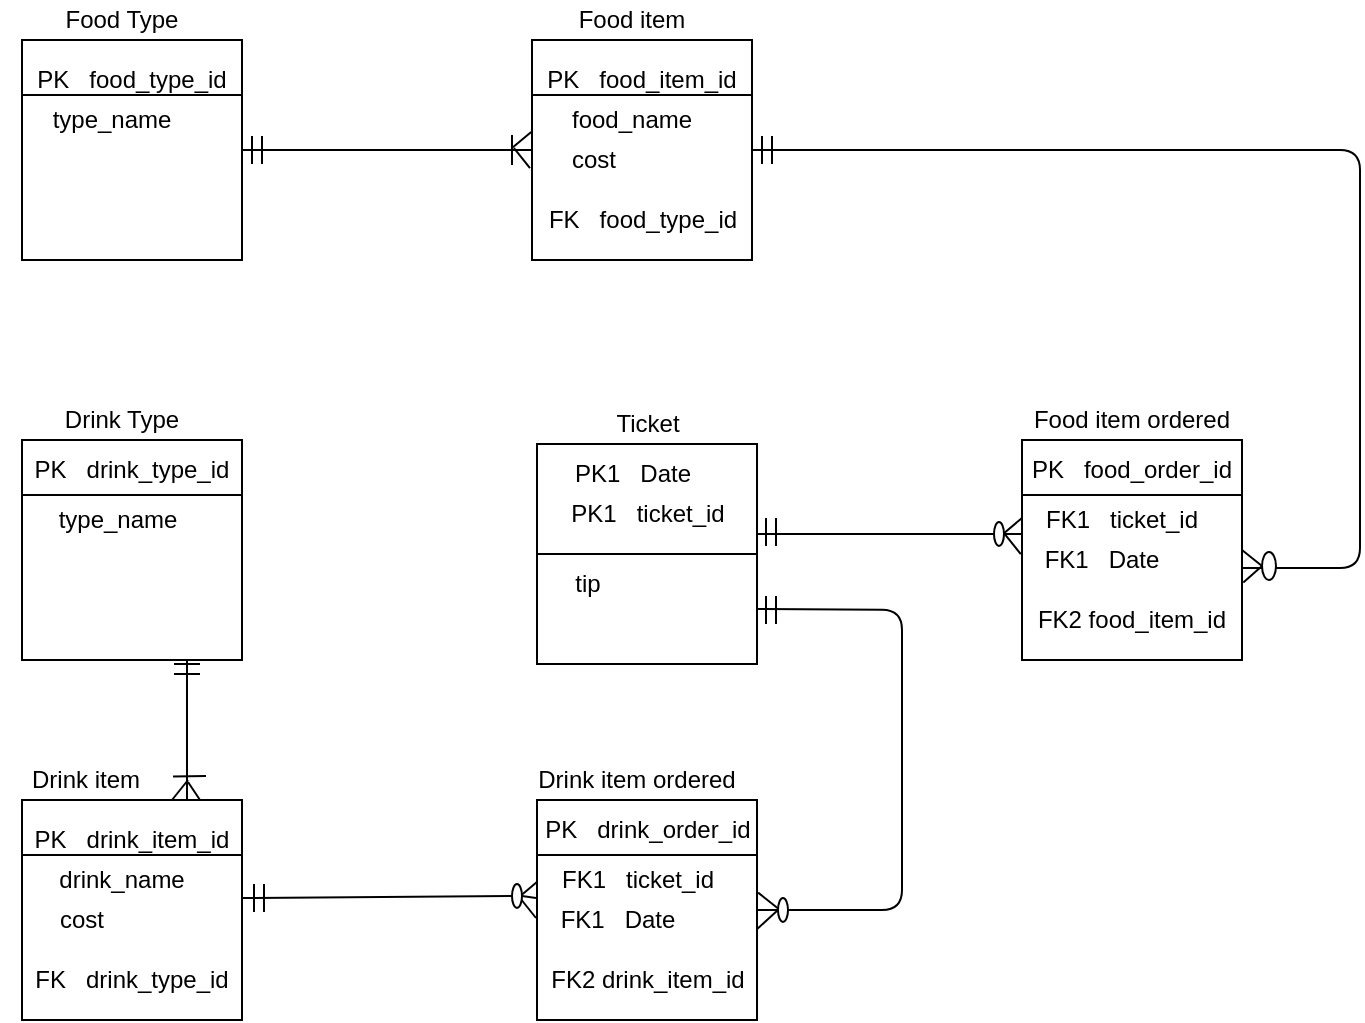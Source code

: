 <mxfile version="13.4.3" type="device"><diagram id="O6l2yG-VkNain3TpiO2E" name="Page-1"><mxGraphModel dx="1673" dy="876" grid="0" gridSize="10" guides="1" tooltips="1" connect="1" arrows="1" fold="1" page="1" pageScale="1" pageWidth="850" pageHeight="1100" math="0" shadow="0"><root><mxCell id="0"/><mxCell id="1" parent="0"/><mxCell id="IHZNTtnrr8T70UE-PSnO-1" value="" style="whiteSpace=wrap;html=1;aspect=fixed;" vertex="1" parent="1"><mxGeometry x="60" y="50" width="110" height="110" as="geometry"/></mxCell><mxCell id="IHZNTtnrr8T70UE-PSnO-7" value="" style="endArrow=none;html=1;exitX=0;exitY=0.25;exitDx=0;exitDy=0;entryX=1;entryY=0.25;entryDx=0;entryDy=0;" edge="1" parent="1" source="IHZNTtnrr8T70UE-PSnO-1" target="IHZNTtnrr8T70UE-PSnO-1"><mxGeometry width="50" height="50" relative="1" as="geometry"><mxPoint x="400" y="430" as="sourcePoint"/><mxPoint x="450" y="380" as="targetPoint"/></mxGeometry></mxCell><mxCell id="IHZNTtnrr8T70UE-PSnO-10" value="" style="whiteSpace=wrap;html=1;aspect=fixed;" vertex="1" parent="1"><mxGeometry x="60" y="430" width="110" height="110" as="geometry"/></mxCell><mxCell id="IHZNTtnrr8T70UE-PSnO-11" value="" style="endArrow=none;html=1;exitX=0;exitY=0.25;exitDx=0;exitDy=0;entryX=1;entryY=0.25;entryDx=0;entryDy=0;" edge="1" parent="1" source="IHZNTtnrr8T70UE-PSnO-10" target="IHZNTtnrr8T70UE-PSnO-10"><mxGeometry width="50" height="50" relative="1" as="geometry"><mxPoint x="560" y="590" as="sourcePoint"/><mxPoint x="610" y="540" as="targetPoint"/></mxGeometry></mxCell><mxCell id="IHZNTtnrr8T70UE-PSnO-12" value="" style="whiteSpace=wrap;html=1;aspect=fixed;" vertex="1" parent="1"><mxGeometry x="315" y="50" width="110" height="110" as="geometry"/></mxCell><mxCell id="IHZNTtnrr8T70UE-PSnO-13" value="" style="endArrow=none;html=1;exitX=0;exitY=0.25;exitDx=0;exitDy=0;entryX=1;entryY=0.25;entryDx=0;entryDy=0;" edge="1" parent="1" source="IHZNTtnrr8T70UE-PSnO-12" target="IHZNTtnrr8T70UE-PSnO-12"><mxGeometry width="50" height="50" relative="1" as="geometry"><mxPoint x="730" y="450" as="sourcePoint"/><mxPoint x="780" y="400" as="targetPoint"/></mxGeometry></mxCell><mxCell id="IHZNTtnrr8T70UE-PSnO-14" value="" style="whiteSpace=wrap;html=1;aspect=fixed;" vertex="1" parent="1"><mxGeometry x="560" y="250" width="110" height="110" as="geometry"/></mxCell><mxCell id="IHZNTtnrr8T70UE-PSnO-15" value="" style="endArrow=none;html=1;exitX=0;exitY=0.25;exitDx=0;exitDy=0;entryX=1;entryY=0.25;entryDx=0;entryDy=0;" edge="1" parent="1" source="IHZNTtnrr8T70UE-PSnO-14" target="IHZNTtnrr8T70UE-PSnO-14"><mxGeometry width="50" height="50" relative="1" as="geometry"><mxPoint x="990" y="590" as="sourcePoint"/><mxPoint x="1040" y="540" as="targetPoint"/></mxGeometry></mxCell><mxCell id="IHZNTtnrr8T70UE-PSnO-16" value="&lt;span style=&quot;color: rgba(0 , 0 , 0 , 0) ; font-family: monospace ; font-size: 0px&quot;&gt;%3CmxGraphModel%3E%3Croot%3E%3CmxCell%20id%3D%220%22%2F%3E%3CmxCell%20id%3D%221%22%20parent%3D%220%22%2F%3E%3CmxCell%20id%3D%222%22%20value%3D%22PK%26amp%3Bnbsp%3B%20%26amp%3Bnbsp%3Bfood_type_id%22%20style%3D%22text%3Bhtml%3D1%3BstrokeColor%3Dnone%3BfillColor%3Dnone%3Balign%3Dcenter%3BverticalAlign%3Dmiddle%3BwhiteSpace%3Dwrap%3Brounded%3D0%3B%22%20vertex%3D%221%22%20parent%3D%221%22%3E%3CmxGeometry%20x%3D%2260%22%20y%3D%2250%22%20width%3D%22110%22%20height%3D%2220%22%20as%3D%22geometry%22%2F%3E%3C%2FmxCell%3E%3C%2Froot%3E%3C%2FmxGraphModel%3E&lt;/span&gt;" style="whiteSpace=wrap;html=1;aspect=fixed;" vertex="1" parent="1"><mxGeometry x="317.5" y="252" width="110" height="110" as="geometry"/></mxCell><mxCell id="IHZNTtnrr8T70UE-PSnO-18" value="&lt;span style=&quot;color: rgba(0 , 0 , 0 , 0) ; font-family: monospace ; font-size: 0px&quot;&gt;%3CmxGraphModel%3E%3Croot%3E%3CmxCell%20id%3D%220%22%2F%3E%3CmxCell%20id%3D%221%22%20parent%3D%220%22%2F%3E%3CmxCell%20id%3D%222%22%20value%3D%22PK%26amp%3Bnbsp%3B%20%26amp%3Bnbsp%3Bfood_type_id%22%20style%3D%22text%3Bhtml%3D1%3BstrokeColor%3Dnone%3BfillColor%3Dnone%3Balign%3Dcenter%3BverticalAlign%3Dmiddle%3BwhiteSpace%3Dwrap%3Brounded%3D0%3B%22%20vertex%3D%221%22%20parent%3D%221%22%3E%3CmxGeometry%20x%3D%2260%22%20y%3D%2250%22%20width%3D%22110%22%20height%3D%2220%22%20as%3D%22geometry%22%2F%3E%3C%2FmxCell%3E%3C%2Froot%3E%3C%2FmxGraphModel%3E&lt;/span&gt;" style="whiteSpace=wrap;html=1;aspect=fixed;" vertex="1" parent="1"><mxGeometry x="60" y="250" width="110" height="110" as="geometry"/></mxCell><mxCell id="IHZNTtnrr8T70UE-PSnO-19" value="" style="endArrow=none;html=1;exitX=0;exitY=0.25;exitDx=0;exitDy=0;entryX=1;entryY=0.25;entryDx=0;entryDy=0;" edge="1" parent="1" source="IHZNTtnrr8T70UE-PSnO-18" target="IHZNTtnrr8T70UE-PSnO-18"><mxGeometry width="50" height="50" relative="1" as="geometry"><mxPoint x="400" y="630" as="sourcePoint"/><mxPoint x="450" y="580" as="targetPoint"/></mxGeometry></mxCell><mxCell id="IHZNTtnrr8T70UE-PSnO-22" value="Food Type" style="text;html=1;strokeColor=none;fillColor=none;align=center;verticalAlign=middle;whiteSpace=wrap;rounded=0;" vertex="1" parent="1"><mxGeometry x="60" y="30" width="100" height="20" as="geometry"/></mxCell><mxCell id="IHZNTtnrr8T70UE-PSnO-23" value="Drink Type" style="text;html=1;strokeColor=none;fillColor=none;align=center;verticalAlign=middle;whiteSpace=wrap;rounded=0;" vertex="1" parent="1"><mxGeometry x="60" y="230" width="100" height="20" as="geometry"/></mxCell><mxCell id="IHZNTtnrr8T70UE-PSnO-24" value="Drink item" style="text;html=1;strokeColor=none;fillColor=none;align=center;verticalAlign=middle;whiteSpace=wrap;rounded=0;" vertex="1" parent="1"><mxGeometry x="49" y="410" width="86" height="20" as="geometry"/></mxCell><mxCell id="IHZNTtnrr8T70UE-PSnO-25" value="Food item" style="text;html=1;strokeColor=none;fillColor=none;align=center;verticalAlign=middle;whiteSpace=wrap;rounded=0;" vertex="1" parent="1"><mxGeometry x="315" y="30" width="100" height="20" as="geometry"/></mxCell><mxCell id="IHZNTtnrr8T70UE-PSnO-26" value="Ticket" style="text;html=1;strokeColor=none;fillColor=none;align=center;verticalAlign=middle;whiteSpace=wrap;rounded=0;" vertex="1" parent="1"><mxGeometry x="322.5" y="232" width="100" height="20" as="geometry"/></mxCell><mxCell id="IHZNTtnrr8T70UE-PSnO-27" value="Food item ordered" style="text;html=1;strokeColor=none;fillColor=none;align=center;verticalAlign=middle;whiteSpace=wrap;rounded=0;" vertex="1" parent="1"><mxGeometry x="555" y="230" width="120" height="20" as="geometry"/></mxCell><mxCell id="IHZNTtnrr8T70UE-PSnO-28" value="Drink item ordered" style="text;html=1;strokeColor=none;fillColor=none;align=center;verticalAlign=middle;whiteSpace=wrap;rounded=0;" vertex="1" parent="1"><mxGeometry x="305" y="410" width="125" height="20" as="geometry"/></mxCell><mxCell id="IHZNTtnrr8T70UE-PSnO-31" value="PK&amp;nbsp; &amp;nbsp;food_type_id" style="text;html=1;strokeColor=none;fillColor=none;align=center;verticalAlign=middle;whiteSpace=wrap;rounded=0;" vertex="1" parent="1"><mxGeometry x="60" y="60" width="110" height="20" as="geometry"/></mxCell><mxCell id="IHZNTtnrr8T70UE-PSnO-32" value="PK&amp;nbsp; &amp;nbsp;drink_type_id" style="text;html=1;strokeColor=none;fillColor=none;align=center;verticalAlign=middle;whiteSpace=wrap;rounded=0;" vertex="1" parent="1"><mxGeometry x="60" y="255" width="110" height="20" as="geometry"/></mxCell><mxCell id="IHZNTtnrr8T70UE-PSnO-33" value="PK&amp;nbsp; &amp;nbsp;drink_item_id" style="text;html=1;strokeColor=none;fillColor=none;align=center;verticalAlign=middle;whiteSpace=wrap;rounded=0;" vertex="1" parent="1"><mxGeometry x="60" y="440" width="110" height="20" as="geometry"/></mxCell><mxCell id="IHZNTtnrr8T70UE-PSnO-34" value="PK&amp;nbsp; &amp;nbsp;food_item_id" style="text;html=1;strokeColor=none;fillColor=none;align=center;verticalAlign=middle;whiteSpace=wrap;rounded=0;" vertex="1" parent="1"><mxGeometry x="315" y="60" width="110" height="20" as="geometry"/></mxCell><mxCell id="IHZNTtnrr8T70UE-PSnO-35" value="PK1&amp;nbsp; &amp;nbsp;ticket_id" style="text;html=1;strokeColor=none;fillColor=none;align=center;verticalAlign=middle;whiteSpace=wrap;rounded=0;" vertex="1" parent="1"><mxGeometry x="317.5" y="277" width="110" height="20" as="geometry"/></mxCell><mxCell id="IHZNTtnrr8T70UE-PSnO-37" value="PK&amp;nbsp; &amp;nbsp;food_order_id" style="text;html=1;strokeColor=none;fillColor=none;align=center;verticalAlign=middle;whiteSpace=wrap;rounded=0;" vertex="1" parent="1"><mxGeometry x="560" y="255" width="110" height="20" as="geometry"/></mxCell><mxCell id="IHZNTtnrr8T70UE-PSnO-38" value="&lt;span style=&quot;color: rgba(0 , 0 , 0 , 0) ; font-family: monospace ; font-size: 0px&quot;&gt;%3CmxGraphModel%3E%3Croot%3E%3CmxCell%20id%3D%220%22%2F%3E%3CmxCell%20id%3D%221%22%20parent%3D%220%22%2F%3E%3CmxCell%20id%3D%222%22%20value%3D%22type_name%22%20style%3D%22text%3Bhtml%3D1%3BstrokeColor%3Dnone%3BfillColor%3Dnone%3Balign%3Dcenter%3BverticalAlign%3Dmiddle%3BwhiteSpace%3Dwrap%3Brounded%3D0%3B%22%20vertex%3D%221%22%20parent%3D%221%22%3E%3CmxGeometry%20x%3D%2295%22%20y%3D%22280%22%20width%3D%2240%22%20height%3D%2220%22%20as%3D%22geometry%22%2F%3E%3C%2FmxCell%3E%3C%2Froot%3E%3C%2FmxGraphModel%3E&lt;/span&gt;" style="text;html=1;strokeColor=none;fillColor=none;align=center;verticalAlign=middle;whiteSpace=wrap;rounded=0;" vertex="1" parent="1"><mxGeometry x="70" y="80" width="40" height="20" as="geometry"/></mxCell><mxCell id="IHZNTtnrr8T70UE-PSnO-40" value="type_name" style="text;html=1;strokeColor=none;fillColor=none;align=center;verticalAlign=middle;whiteSpace=wrap;rounded=0;" vertex="1" parent="1"><mxGeometry x="88" y="280" width="40" height="20" as="geometry"/></mxCell><mxCell id="IHZNTtnrr8T70UE-PSnO-41" value="type_name" style="text;html=1;strokeColor=none;fillColor=none;align=center;verticalAlign=middle;whiteSpace=wrap;rounded=0;" vertex="1" parent="1"><mxGeometry x="85" y="80" width="40" height="20" as="geometry"/></mxCell><mxCell id="IHZNTtnrr8T70UE-PSnO-42" value="drink_name" style="text;html=1;strokeColor=none;fillColor=none;align=center;verticalAlign=middle;whiteSpace=wrap;rounded=0;" vertex="1" parent="1"><mxGeometry x="90" y="460" width="40" height="20" as="geometry"/></mxCell><mxCell id="IHZNTtnrr8T70UE-PSnO-43" value="food_name" style="text;html=1;strokeColor=none;fillColor=none;align=center;verticalAlign=middle;whiteSpace=wrap;rounded=0;" vertex="1" parent="1"><mxGeometry x="345" y="80" width="40" height="20" as="geometry"/></mxCell><mxCell id="IHZNTtnrr8T70UE-PSnO-44" value="cost" style="text;html=1;strokeColor=none;fillColor=none;align=center;verticalAlign=middle;whiteSpace=wrap;rounded=0;" vertex="1" parent="1"><mxGeometry x="326" y="100" width="40" height="20" as="geometry"/></mxCell><mxCell id="IHZNTtnrr8T70UE-PSnO-45" value="FK&amp;nbsp; &amp;nbsp;food_type_id" style="text;html=1;strokeColor=none;fillColor=none;align=center;verticalAlign=middle;whiteSpace=wrap;rounded=0;" vertex="1" parent="1"><mxGeometry x="312.5" y="130" width="115" height="20" as="geometry"/></mxCell><mxCell id="IHZNTtnrr8T70UE-PSnO-46" value="PK1&amp;nbsp; &amp;nbsp;Date" style="text;html=1;strokeColor=none;fillColor=none;align=center;verticalAlign=middle;whiteSpace=wrap;rounded=0;" vertex="1" parent="1"><mxGeometry x="332.5" y="257" width="65" height="20" as="geometry"/></mxCell><mxCell id="IHZNTtnrr8T70UE-PSnO-50" value="" style="endArrow=none;html=1;exitX=0;exitY=0.5;exitDx=0;exitDy=0;entryX=1;entryY=0.5;entryDx=0;entryDy=0;" edge="1" parent="1" source="IHZNTtnrr8T70UE-PSnO-16" target="IHZNTtnrr8T70UE-PSnO-16"><mxGeometry width="50" height="50" relative="1" as="geometry"><mxPoint x="387.5" y="432" as="sourcePoint"/><mxPoint x="437.5" y="382" as="targetPoint"/></mxGeometry></mxCell><mxCell id="IHZNTtnrr8T70UE-PSnO-51" value="tip" style="text;html=1;strokeColor=none;fillColor=none;align=center;verticalAlign=middle;whiteSpace=wrap;rounded=0;" vertex="1" parent="1"><mxGeometry x="322.5" y="312" width="40" height="20" as="geometry"/></mxCell><mxCell id="IHZNTtnrr8T70UE-PSnO-53" style="edgeStyle=orthogonalEdgeStyle;rounded=0;orthogonalLoop=1;jettySize=auto;html=1;exitX=0.5;exitY=1;exitDx=0;exitDy=0;" edge="1" parent="1" source="IHZNTtnrr8T70UE-PSnO-16" target="IHZNTtnrr8T70UE-PSnO-16"><mxGeometry relative="1" as="geometry"/></mxCell><mxCell id="IHZNTtnrr8T70UE-PSnO-54" value="FK1&amp;nbsp; &amp;nbsp;ticket_id" style="text;html=1;strokeColor=none;fillColor=none;align=center;verticalAlign=middle;whiteSpace=wrap;rounded=0;" vertex="1" parent="1"><mxGeometry x="555" y="280" width="110" height="20" as="geometry"/></mxCell><mxCell id="IHZNTtnrr8T70UE-PSnO-55" value="FK1&amp;nbsp; &amp;nbsp;Date" style="text;html=1;strokeColor=none;fillColor=none;align=center;verticalAlign=middle;whiteSpace=wrap;rounded=0;" vertex="1" parent="1"><mxGeometry x="565" y="300" width="70" height="20" as="geometry"/></mxCell><mxCell id="IHZNTtnrr8T70UE-PSnO-57" value="FK2 food_item_id" style="text;html=1;strokeColor=none;fillColor=none;align=center;verticalAlign=middle;whiteSpace=wrap;rounded=0;" vertex="1" parent="1"><mxGeometry x="565" y="330" width="100" height="20" as="geometry"/></mxCell><mxCell id="IHZNTtnrr8T70UE-PSnO-59" value="" style="whiteSpace=wrap;html=1;aspect=fixed;" vertex="1" parent="1"><mxGeometry x="317.5" y="430" width="110" height="110" as="geometry"/></mxCell><mxCell id="IHZNTtnrr8T70UE-PSnO-60" value="" style="endArrow=none;html=1;exitX=0;exitY=0.25;exitDx=0;exitDy=0;entryX=1;entryY=0.25;entryDx=0;entryDy=0;" edge="1" parent="1" source="IHZNTtnrr8T70UE-PSnO-59" target="IHZNTtnrr8T70UE-PSnO-59"><mxGeometry width="50" height="50" relative="1" as="geometry"><mxPoint x="747.5" y="770" as="sourcePoint"/><mxPoint x="797.5" y="720" as="targetPoint"/></mxGeometry></mxCell><mxCell id="IHZNTtnrr8T70UE-PSnO-61" value="PK&amp;nbsp; &amp;nbsp;drink_order_id" style="text;html=1;strokeColor=none;fillColor=none;align=center;verticalAlign=middle;whiteSpace=wrap;rounded=0;" vertex="1" parent="1"><mxGeometry x="317.5" y="435" width="110" height="20" as="geometry"/></mxCell><mxCell id="IHZNTtnrr8T70UE-PSnO-62" value="FK1&amp;nbsp; &amp;nbsp;ticket_id" style="text;html=1;strokeColor=none;fillColor=none;align=center;verticalAlign=middle;whiteSpace=wrap;rounded=0;" vertex="1" parent="1"><mxGeometry x="312.5" y="460" width="110" height="20" as="geometry"/></mxCell><mxCell id="IHZNTtnrr8T70UE-PSnO-63" value="FK1&amp;nbsp; &amp;nbsp;Date" style="text;html=1;strokeColor=none;fillColor=none;align=center;verticalAlign=middle;whiteSpace=wrap;rounded=0;" vertex="1" parent="1"><mxGeometry x="322.5" y="480" width="70" height="20" as="geometry"/></mxCell><mxCell id="IHZNTtnrr8T70UE-PSnO-64" value="FK2 drink_item_id" style="text;html=1;strokeColor=none;fillColor=none;align=center;verticalAlign=middle;whiteSpace=wrap;rounded=0;" vertex="1" parent="1"><mxGeometry x="322.5" y="510" width="100" height="20" as="geometry"/></mxCell><mxCell id="IHZNTtnrr8T70UE-PSnO-65" value="cost" style="text;html=1;strokeColor=none;fillColor=none;align=center;verticalAlign=middle;whiteSpace=wrap;rounded=0;" vertex="1" parent="1"><mxGeometry x="70" y="480" width="40" height="20" as="geometry"/></mxCell><mxCell id="IHZNTtnrr8T70UE-PSnO-66" value="FK&amp;nbsp; &amp;nbsp;drink_type_id" style="text;html=1;strokeColor=none;fillColor=none;align=center;verticalAlign=middle;whiteSpace=wrap;rounded=0;" vertex="1" parent="1"><mxGeometry x="60" y="510" width="110" height="20" as="geometry"/></mxCell><mxCell id="IHZNTtnrr8T70UE-PSnO-67" value="" style="endArrow=none;html=1;exitX=1;exitY=0.5;exitDx=0;exitDy=0;entryX=0;entryY=0.5;entryDx=0;entryDy=0;" edge="1" parent="1" source="IHZNTtnrr8T70UE-PSnO-1" target="IHZNTtnrr8T70UE-PSnO-12"><mxGeometry width="50" height="50" relative="1" as="geometry"><mxPoint x="399" y="407" as="sourcePoint"/><mxPoint x="449" y="357" as="targetPoint"/></mxGeometry></mxCell><mxCell id="IHZNTtnrr8T70UE-PSnO-68" value="" style="endArrow=none;html=1;exitX=1;exitY=0.5;exitDx=0;exitDy=0;" edge="1" parent="1" source="IHZNTtnrr8T70UE-PSnO-106"><mxGeometry width="50" height="50" relative="1" as="geometry"><mxPoint x="170" y="479" as="sourcePoint"/><mxPoint x="317" y="479" as="targetPoint"/></mxGeometry></mxCell><mxCell id="IHZNTtnrr8T70UE-PSnO-69" value="" style="endArrow=none;html=1;exitX=1;exitY=0.5;exitDx=0;exitDy=0;" edge="1" parent="1" source="IHZNTtnrr8T70UE-PSnO-108"><mxGeometry width="50" height="50" relative="1" as="geometry"><mxPoint x="427.5" y="297" as="sourcePoint"/><mxPoint x="560" y="297" as="targetPoint"/></mxGeometry></mxCell><mxCell id="IHZNTtnrr8T70UE-PSnO-70" value="" style="endArrow=none;html=1;exitX=1;exitY=0.5;exitDx=0;exitDy=0;entryX=1;entryY=0.582;entryDx=0;entryDy=0;entryPerimeter=0;" edge="1" parent="1" source="IHZNTtnrr8T70UE-PSnO-12" target="IHZNTtnrr8T70UE-PSnO-14"><mxGeometry width="50" height="50" relative="1" as="geometry"><mxPoint x="399" y="407" as="sourcePoint"/><mxPoint x="449" y="357" as="targetPoint"/><Array as="points"><mxPoint x="729" y="105"/><mxPoint x="729" y="314"/></Array></mxGeometry></mxCell><mxCell id="IHZNTtnrr8T70UE-PSnO-71" value="" style="endArrow=none;html=1;entryX=1;entryY=0.75;entryDx=0;entryDy=0;exitX=1;exitY=0.5;exitDx=0;exitDy=0;" edge="1" parent="1" source="IHZNTtnrr8T70UE-PSnO-59" target="IHZNTtnrr8T70UE-PSnO-16"><mxGeometry width="50" height="50" relative="1" as="geometry"><mxPoint x="399" y="407" as="sourcePoint"/><mxPoint x="449" y="357" as="targetPoint"/><Array as="points"><mxPoint x="500" y="485"/><mxPoint x="500" y="411"/><mxPoint x="500" y="335"/></Array></mxGeometry></mxCell><mxCell id="IHZNTtnrr8T70UE-PSnO-72" value="" style="endArrow=none;html=1;exitX=0.75;exitY=0;exitDx=0;exitDy=0;entryX=0.75;entryY=1;entryDx=0;entryDy=0;" edge="1" parent="1" source="IHZNTtnrr8T70UE-PSnO-10" target="IHZNTtnrr8T70UE-PSnO-18"><mxGeometry width="50" height="50" relative="1" as="geometry"><mxPoint x="399" y="407" as="sourcePoint"/><mxPoint x="449" y="357" as="targetPoint"/></mxGeometry></mxCell><mxCell id="IHZNTtnrr8T70UE-PSnO-73" value="" style="endArrow=none;html=1;exitX=1;exitY=1;exitDx=0;exitDy=0;" edge="1" parent="1" source="IHZNTtnrr8T70UE-PSnO-24"><mxGeometry width="50" height="50" relative="1" as="geometry"><mxPoint x="399" y="407" as="sourcePoint"/><mxPoint x="143" y="420" as="targetPoint"/></mxGeometry></mxCell><mxCell id="IHZNTtnrr8T70UE-PSnO-74" value="" style="endArrow=none;html=1;" edge="1" parent="1"><mxGeometry width="50" height="50" relative="1" as="geometry"><mxPoint x="149" y="430" as="sourcePoint"/><mxPoint x="143" y="421" as="targetPoint"/><Array as="points"><mxPoint x="143" y="421"/></Array></mxGeometry></mxCell><mxCell id="IHZNTtnrr8T70UE-PSnO-75" value="" style="endArrow=none;html=1;" edge="1" parent="1"><mxGeometry width="50" height="50" relative="1" as="geometry"><mxPoint x="136" y="362" as="sourcePoint"/><mxPoint x="149" y="362" as="targetPoint"/></mxGeometry></mxCell><mxCell id="IHZNTtnrr8T70UE-PSnO-77" value="" style="endArrow=none;html=1;" edge="1" parent="1"><mxGeometry width="50" height="50" relative="1" as="geometry"><mxPoint x="136" y="367" as="sourcePoint"/><mxPoint x="149" y="367" as="targetPoint"/></mxGeometry></mxCell><mxCell id="IHZNTtnrr8T70UE-PSnO-78" value="" style="endArrow=none;html=1;exitX=1.006;exitY=0.414;exitDx=0;exitDy=0;exitPerimeter=0;" edge="1" parent="1" source="IHZNTtnrr8T70UE-PSnO-24"><mxGeometry width="50" height="50" relative="1" as="geometry"><mxPoint x="277" y="392" as="sourcePoint"/><mxPoint x="152" y="418" as="targetPoint"/></mxGeometry></mxCell><mxCell id="IHZNTtnrr8T70UE-PSnO-81" value="" style="endArrow=none;html=1;" edge="1" parent="1"><mxGeometry width="50" height="50" relative="1" as="geometry"><mxPoint x="432" y="303" as="sourcePoint"/><mxPoint x="432" y="289" as="targetPoint"/></mxGeometry></mxCell><mxCell id="IHZNTtnrr8T70UE-PSnO-82" value="" style="endArrow=none;html=1;" edge="1" parent="1"><mxGeometry width="50" height="50" relative="1" as="geometry"><mxPoint x="437" y="303" as="sourcePoint"/><mxPoint x="437" y="289" as="targetPoint"/></mxGeometry></mxCell><mxCell id="IHZNTtnrr8T70UE-PSnO-83" value="" style="endArrow=none;html=1;" edge="1" parent="1"><mxGeometry width="50" height="50" relative="1" as="geometry"><mxPoint x="175" y="112" as="sourcePoint"/><mxPoint x="175" y="98" as="targetPoint"/></mxGeometry></mxCell><mxCell id="IHZNTtnrr8T70UE-PSnO-84" value="" style="endArrow=none;html=1;" edge="1" parent="1"><mxGeometry width="50" height="50" relative="1" as="geometry"><mxPoint x="180" y="112" as="sourcePoint"/><mxPoint x="180" y="98" as="targetPoint"/></mxGeometry></mxCell><mxCell id="IHZNTtnrr8T70UE-PSnO-85" value="" style="endArrow=none;html=1;" edge="1" parent="1"><mxGeometry width="50" height="50" relative="1" as="geometry"><mxPoint x="430" y="112" as="sourcePoint"/><mxPoint x="430" y="98" as="targetPoint"/></mxGeometry></mxCell><mxCell id="IHZNTtnrr8T70UE-PSnO-86" value="" style="endArrow=none;html=1;" edge="1" parent="1"><mxGeometry width="50" height="50" relative="1" as="geometry"><mxPoint x="435" y="112" as="sourcePoint"/><mxPoint x="435" y="98" as="targetPoint"/></mxGeometry></mxCell><mxCell id="IHZNTtnrr8T70UE-PSnO-87" value="" style="endArrow=none;html=1;" edge="1" parent="1"><mxGeometry width="50" height="50" relative="1" as="geometry"><mxPoint x="176" y="486" as="sourcePoint"/><mxPoint x="176" y="472" as="targetPoint"/></mxGeometry></mxCell><mxCell id="IHZNTtnrr8T70UE-PSnO-88" value="" style="endArrow=none;html=1;" edge="1" parent="1"><mxGeometry width="50" height="50" relative="1" as="geometry"><mxPoint x="181" y="486" as="sourcePoint"/><mxPoint x="181" y="472" as="targetPoint"/></mxGeometry></mxCell><mxCell id="IHZNTtnrr8T70UE-PSnO-92" value="" style="endArrow=none;html=1;exitX=1;exitY=0.5;exitDx=0;exitDy=0;" edge="1" parent="1" source="IHZNTtnrr8T70UE-PSnO-14"><mxGeometry width="50" height="50" relative="1" as="geometry"><mxPoint x="649" y="394" as="sourcePoint"/><mxPoint x="680" y="313" as="targetPoint"/></mxGeometry></mxCell><mxCell id="IHZNTtnrr8T70UE-PSnO-93" value="" style="endArrow=none;html=1;exitX=1.006;exitY=0.648;exitDx=0;exitDy=0;exitPerimeter=0;" edge="1" parent="1" source="IHZNTtnrr8T70UE-PSnO-14"><mxGeometry width="50" height="50" relative="1" as="geometry"><mxPoint x="649" y="394" as="sourcePoint"/><mxPoint x="680" y="313" as="targetPoint"/></mxGeometry></mxCell><mxCell id="IHZNTtnrr8T70UE-PSnO-94" value="" style="endArrow=none;html=1;exitX=1.005;exitY=0.421;exitDx=0;exitDy=0;exitPerimeter=0;" edge="1" parent="1" source="IHZNTtnrr8T70UE-PSnO-59"><mxGeometry width="50" height="50" relative="1" as="geometry"><mxPoint x="449" y="494" as="sourcePoint"/><mxPoint x="439" y="485" as="targetPoint"/></mxGeometry></mxCell><mxCell id="IHZNTtnrr8T70UE-PSnO-95" value="" style="endArrow=none;html=1;exitX=1.002;exitY=0.585;exitDx=0;exitDy=0;exitPerimeter=0;" edge="1" parent="1" source="IHZNTtnrr8T70UE-PSnO-59"><mxGeometry width="50" height="50" relative="1" as="geometry"><mxPoint x="449" y="494" as="sourcePoint"/><mxPoint x="438" y="485" as="targetPoint"/></mxGeometry></mxCell><mxCell id="IHZNTtnrr8T70UE-PSnO-96" value="" style="endArrow=none;html=1;" edge="1" parent="1"><mxGeometry width="50" height="50" relative="1" as="geometry"><mxPoint x="432" y="342" as="sourcePoint"/><mxPoint x="432" y="328" as="targetPoint"/></mxGeometry></mxCell><mxCell id="IHZNTtnrr8T70UE-PSnO-97" value="" style="endArrow=none;html=1;" edge="1" parent="1"><mxGeometry width="50" height="50" relative="1" as="geometry"><mxPoint x="437" y="342" as="sourcePoint"/><mxPoint x="437" y="328" as="targetPoint"/></mxGeometry></mxCell><mxCell id="IHZNTtnrr8T70UE-PSnO-98" value="" style="endArrow=none;html=1;entryX=0.001;entryY=0.372;entryDx=0;entryDy=0;entryPerimeter=0;" edge="1" parent="1" target="IHZNTtnrr8T70UE-PSnO-59"><mxGeometry width="50" height="50" relative="1" as="geometry"><mxPoint x="308" y="479" as="sourcePoint"/><mxPoint x="337" y="416" as="targetPoint"/></mxGeometry></mxCell><mxCell id="IHZNTtnrr8T70UE-PSnO-99" value="" style="endArrow=none;html=1;" edge="1" parent="1"><mxGeometry width="50" height="50" relative="1" as="geometry"><mxPoint x="317" y="489" as="sourcePoint"/><mxPoint x="309" y="479" as="targetPoint"/></mxGeometry></mxCell><mxCell id="IHZNTtnrr8T70UE-PSnO-100" value="" style="endArrow=none;html=1;entryX=0.001;entryY=0.372;entryDx=0;entryDy=0;entryPerimeter=0;" edge="1" parent="1"><mxGeometry width="50" height="50" relative="1" as="geometry"><mxPoint x="305" y="104.04" as="sourcePoint"/><mxPoint x="314.61" y="95.96" as="targetPoint"/></mxGeometry></mxCell><mxCell id="IHZNTtnrr8T70UE-PSnO-101" value="" style="endArrow=none;html=1;" edge="1" parent="1"><mxGeometry width="50" height="50" relative="1" as="geometry"><mxPoint x="314" y="114.04" as="sourcePoint"/><mxPoint x="306" y="104.04" as="targetPoint"/></mxGeometry></mxCell><mxCell id="IHZNTtnrr8T70UE-PSnO-102" value="" style="endArrow=none;html=1;entryX=0.001;entryY=0.372;entryDx=0;entryDy=0;entryPerimeter=0;" edge="1" parent="1"><mxGeometry width="50" height="50" relative="1" as="geometry"><mxPoint x="550.39" y="297.08" as="sourcePoint"/><mxPoint x="560.0" y="289.0" as="targetPoint"/></mxGeometry></mxCell><mxCell id="IHZNTtnrr8T70UE-PSnO-103" value="" style="endArrow=none;html=1;" edge="1" parent="1"><mxGeometry width="50" height="50" relative="1" as="geometry"><mxPoint x="559.39" y="307.08" as="sourcePoint"/><mxPoint x="551.39" y="297.08" as="targetPoint"/></mxGeometry></mxCell><mxCell id="IHZNTtnrr8T70UE-PSnO-104" value="" style="endArrow=none;html=1;" edge="1" parent="1"><mxGeometry width="50" height="50" relative="1" as="geometry"><mxPoint x="305" y="112.5" as="sourcePoint"/><mxPoint x="305" y="97.5" as="targetPoint"/></mxGeometry></mxCell><mxCell id="IHZNTtnrr8T70UE-PSnO-105" value="" style="ellipse;whiteSpace=wrap;html=1;" vertex="1" parent="1"><mxGeometry x="438" y="479" width="5" height="12" as="geometry"/></mxCell><mxCell id="IHZNTtnrr8T70UE-PSnO-106" value="" style="ellipse;whiteSpace=wrap;html=1;" vertex="1" parent="1"><mxGeometry x="305" y="472" width="5" height="12" as="geometry"/></mxCell><mxCell id="IHZNTtnrr8T70UE-PSnO-107" value="" style="endArrow=none;html=1;exitX=1;exitY=0.5;exitDx=0;exitDy=0;" edge="1" parent="1" target="IHZNTtnrr8T70UE-PSnO-106"><mxGeometry width="50" height="50" relative="1" as="geometry"><mxPoint x="170" y="479" as="sourcePoint"/><mxPoint x="317" y="479" as="targetPoint"/></mxGeometry></mxCell><mxCell id="IHZNTtnrr8T70UE-PSnO-108" value="" style="ellipse;whiteSpace=wrap;html=1;" vertex="1" parent="1"><mxGeometry x="546" y="291" width="5" height="12" as="geometry"/></mxCell><mxCell id="IHZNTtnrr8T70UE-PSnO-109" value="" style="endArrow=none;html=1;exitX=1;exitY=0.5;exitDx=0;exitDy=0;" edge="1" parent="1" target="IHZNTtnrr8T70UE-PSnO-108"><mxGeometry width="50" height="50" relative="1" as="geometry"><mxPoint x="427.5" y="297" as="sourcePoint"/><mxPoint x="560" y="297" as="targetPoint"/></mxGeometry></mxCell><mxCell id="IHZNTtnrr8T70UE-PSnO-115" value="" style="ellipse;whiteSpace=wrap;html=1;" vertex="1" parent="1"><mxGeometry x="680" y="306" width="7" height="14" as="geometry"/></mxCell></root></mxGraphModel></diagram></mxfile>